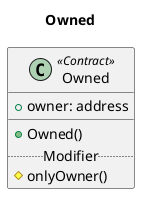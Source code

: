 @startuml

title Owned

class Owned << Contract >> {
  +owner: address
  __
  +Owned()
  .. Modifier ..
  #onlyOwner()
}

@enduml
